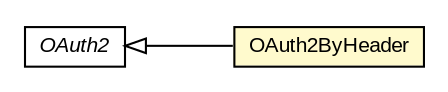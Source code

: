 #!/usr/local/bin/dot
#
# Class diagram 
# Generated by UMLGraph version R5_6-24-gf6e263 (http://www.umlgraph.org/)
#

digraph G {
	edge [fontname="arial",fontsize=10,labelfontname="arial",labelfontsize=10];
	node [fontname="arial",fontsize=10,shape=plaintext];
	nodesep=0.25;
	ranksep=0.5;
	rankdir=LR;
	// io.reinert.requestor.auth.oauth2.OAuth2ByHeader
	c8891 [label=<<table title="io.reinert.requestor.auth.oauth2.OAuth2ByHeader" border="0" cellborder="1" cellspacing="0" cellpadding="2" port="p" bgcolor="lemonChiffon" href="./OAuth2ByHeader.html">
		<tr><td><table border="0" cellspacing="0" cellpadding="1">
<tr><td align="center" balign="center"> OAuth2ByHeader </td></tr>
		</table></td></tr>
		</table>>, URL="./OAuth2ByHeader.html", fontname="arial", fontcolor="black", fontsize=10.0];
	// io.reinert.requestor.auth.oauth2.OAuth2
	c8892 [label=<<table title="io.reinert.requestor.auth.oauth2.OAuth2" border="0" cellborder="1" cellspacing="0" cellpadding="2" port="p" href="./OAuth2.html">
		<tr><td><table border="0" cellspacing="0" cellpadding="1">
<tr><td align="center" balign="center"><font face="arial italic"> OAuth2 </font></td></tr>
		</table></td></tr>
		</table>>, URL="./OAuth2.html", fontname="arial", fontcolor="black", fontsize=10.0];
	//io.reinert.requestor.auth.oauth2.OAuth2ByHeader extends io.reinert.requestor.auth.oauth2.OAuth2
	c8892:p -> c8891:p [dir=back,arrowtail=empty];
}

